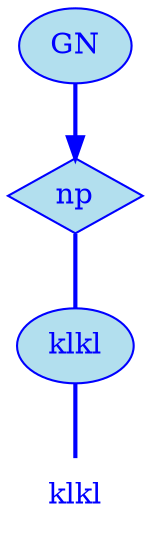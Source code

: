 digraph g {
	graph [bb="0,0,56,252"];
	node [label="\N"];
	graph [_draw_="c 5 -white C 5 -white P 4 0 0 0 252 56 252 56 0 ",
		xdotversion="1.2"];
	"mc1s1_t1#token84" [label=klkl, shape=plaintext, fillcolor=lightblue2, fontcolor=blue, pos="28,18", width="0.75", height="0.50", _ldraw_="F 14.000000 11 -Times-Roman c 4 -blue T 28 13 0 24 4 -klkl "];
	"mc1s1_W1#wordmc1s1_t1#token" [label=klkl, shape=ellipse, fillcolor=lightblue2, fontcolor=blue, pos="28,90", width="0.78", height="0.50", color=blue, style=filled, _draw_="S 6 -filled c 4 -blue C 10 -lightblue2 E 28 90 28 18 ", _ldraw_="F 14.000000 11 -Times-Roman c 4 -blue T 28 85 0 24 4 -klkl "];
	"mc1s1_P13#pos" [label=np, shape=diamond, fillcolor=lightblue2, fontcolor=blue, pos="28,162", width="0.75", height="0.50", color=blue, style=filled, _draw_="S 6 -filled c 4 -blue C 10 -lightblue2 P 4 28 180 1 162 28 144 55 162 ", _ldraw_="F 14.000000 11 -Times-Roman c 4 -blue T 28 157 0 17 2 -np "];
	"mc1s1_chk0#chunk" [label=GN, fillcolor=lightblue2, fontcolor=blue, pos="28,234", width="0.75", height="0.50", color=blue, style=filled, arrowhead=doubleoctagon, _draw_="S 6 -filled c 4 -blue C 10 -lightblue2 E 28 234 27 18 ", _ldraw_="F 14.000000 11 -Times-Roman c 4 -blue T 28 229 0 22 2 -GN "];
	"mc1s1_W1#wordmc1s1_t1#token" -> "mc1s1_t1#token84" [arrowhead=none, color=blue, fontcolor=blue, style=bold, minlen=1, pos="28,72 28,61 28,47 28,36", _draw_="S 4 -bold c 4 -blue B 4 28 72 28 61 28 47 28 36 "];
	"mc1s1_P13#pos" -> "mc1s1_W1#wordmc1s1_t1#token" [arrowhead=none, color=blue, fontcolor=blue, style=bold, minlen=1, pos="28,144 28,133 28,119 28,108", _draw_="S 4 -bold c 4 -blue B 4 28 144 28 133 28 119 28 108 "];
	"mc1s1_chk0#chunk" -> "mc1s1_P13#pos" [color=blue, fontcolor=blue, style=bold, minlen=1, pos="e,28,180 28,216 28,208 28,199 28,190", shape=normal, _draw_="S 4 -bold c 4 -blue B 4 28 216 28 208 28 199 28 190 ", _hdraw_="S 5 -solid S 15 -setlinewidth(1) c 4 -blue C 4 -blue P 3 32 190 28 180 25 190 "];
}
